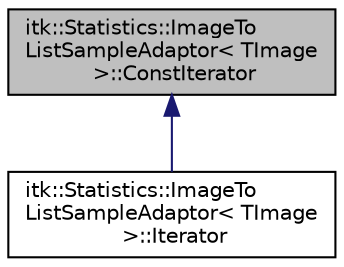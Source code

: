 digraph "itk::Statistics::ImageToListSampleAdaptor&lt; TImage &gt;::ConstIterator"
{
 // LATEX_PDF_SIZE
  edge [fontname="Helvetica",fontsize="10",labelfontname="Helvetica",labelfontsize="10"];
  node [fontname="Helvetica",fontsize="10",shape=record];
  Node1 [label="itk::Statistics::ImageTo\lListSampleAdaptor\< TImage\l \>::ConstIterator",height=0.2,width=0.4,color="black", fillcolor="grey75", style="filled", fontcolor="black",tooltip="Const Iterator."];
  Node1 -> Node2 [dir="back",color="midnightblue",fontsize="10",style="solid",fontname="Helvetica"];
  Node2 [label="itk::Statistics::ImageTo\lListSampleAdaptor\< TImage\l \>::Iterator",height=0.2,width=0.4,color="black", fillcolor="white", style="filled",URL="$classitk_1_1Statistics_1_1ImageToListSampleAdaptor_1_1Iterator.html",tooltip="Iterator."];
}
